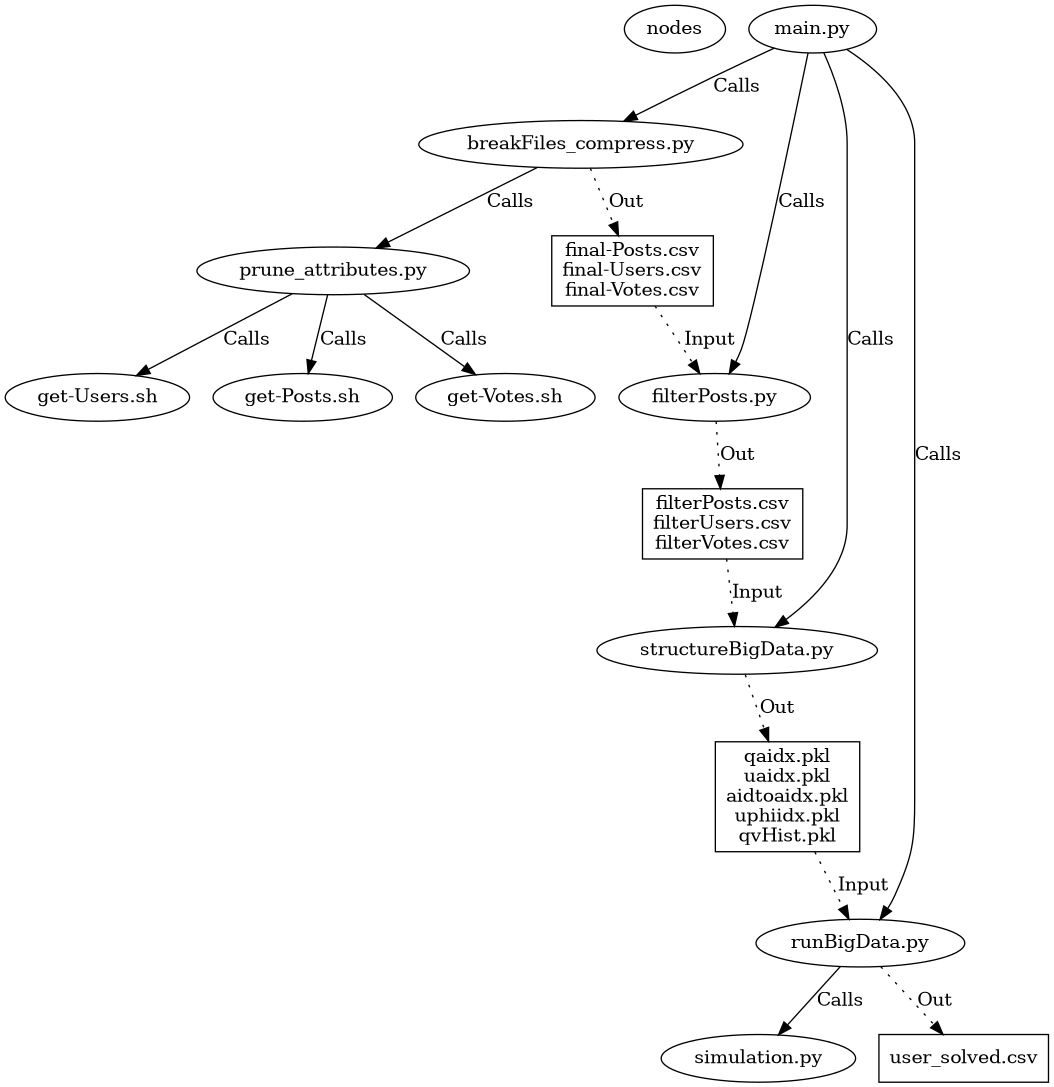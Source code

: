 digraph G {
    nodes[ranksep=0.75,nodesep=0.75];
    graph[size="9.75,7.25"]; 
    main[label="main.py"]
    breakFiles[label="breakFiles_compress.py"]
    pa[label="prune_attributes.py"]
    filterPosts[label="filterPosts.py"]
    structureBigData[label="structureBigData.py"]
    runBigData[label="runBigData.py"]
    simulation[label="simulation.py"]
    //finalU[label="final-Users.csv",shape=box]
    finalP[label="final-Posts.csv\nfinal-Users.csv\nfinal-Votes.csv",shape=box]
    //finalV[label="final-Votes.csv",shape=box]
    getU[label="get-Users.sh"]
    getP[label="get-Posts.sh"]
    getV[label="get-Votes.sh"]
    filterP[label="filterPosts.csv\nfilterUsers.csv\nfilterVotes.csv",shape=box]
    //filterU[label="filterUsers.csv",shape=box]
    sbdout[label="qaidx.pkl\nuaidx.pkl\naidtoaidx.pkl\nuphiidx.pkl\nqvHist.pkl",shape=box]
    sol[label="user_solved.csv",shape=box]
    main -> breakFiles[label="Calls"];
    main -> filterPosts[label="Calls"];
    main -> structureBigData[label="Calls"];
    main -> runBigData[label="Calls"];
    //breakFiles -> finalU[label="Out",style=dotted];
    breakFiles -> finalP[label="Out",style=dotted];
    //breakFiles -> finalV[label="Out",style=dotted];
    breakFiles -> pa[label="Calls"];
    pa -> getU[label="Calls"];
    pa -> getP[label="Calls"];
    pa -> getV[label="Calls"];
    finalP -> filterPosts[label="Input",style=dotted];
    //finalU -> filterPosts[label="Input",style=dotted];
    runBigData -> simulation[label="Calls"];
    filterPosts -> filterP[label="Out",style=dotted];
    //filterPosts -> filterU[label="Out",style=dotted];
    //finalV -> structureBigData[label="Input",style=dotted];
    filterP -> structureBigData[label="Input",style=dotted];
    //filterU -> structureBigData[label="Input",style=dotted];
    structureBigData -> sbdout[label="Out",style=dotted];
    sbdout -> runBigData[label="Input",style=dotted];
    runBigData -> sol[label="Out",style=dotted];
}
